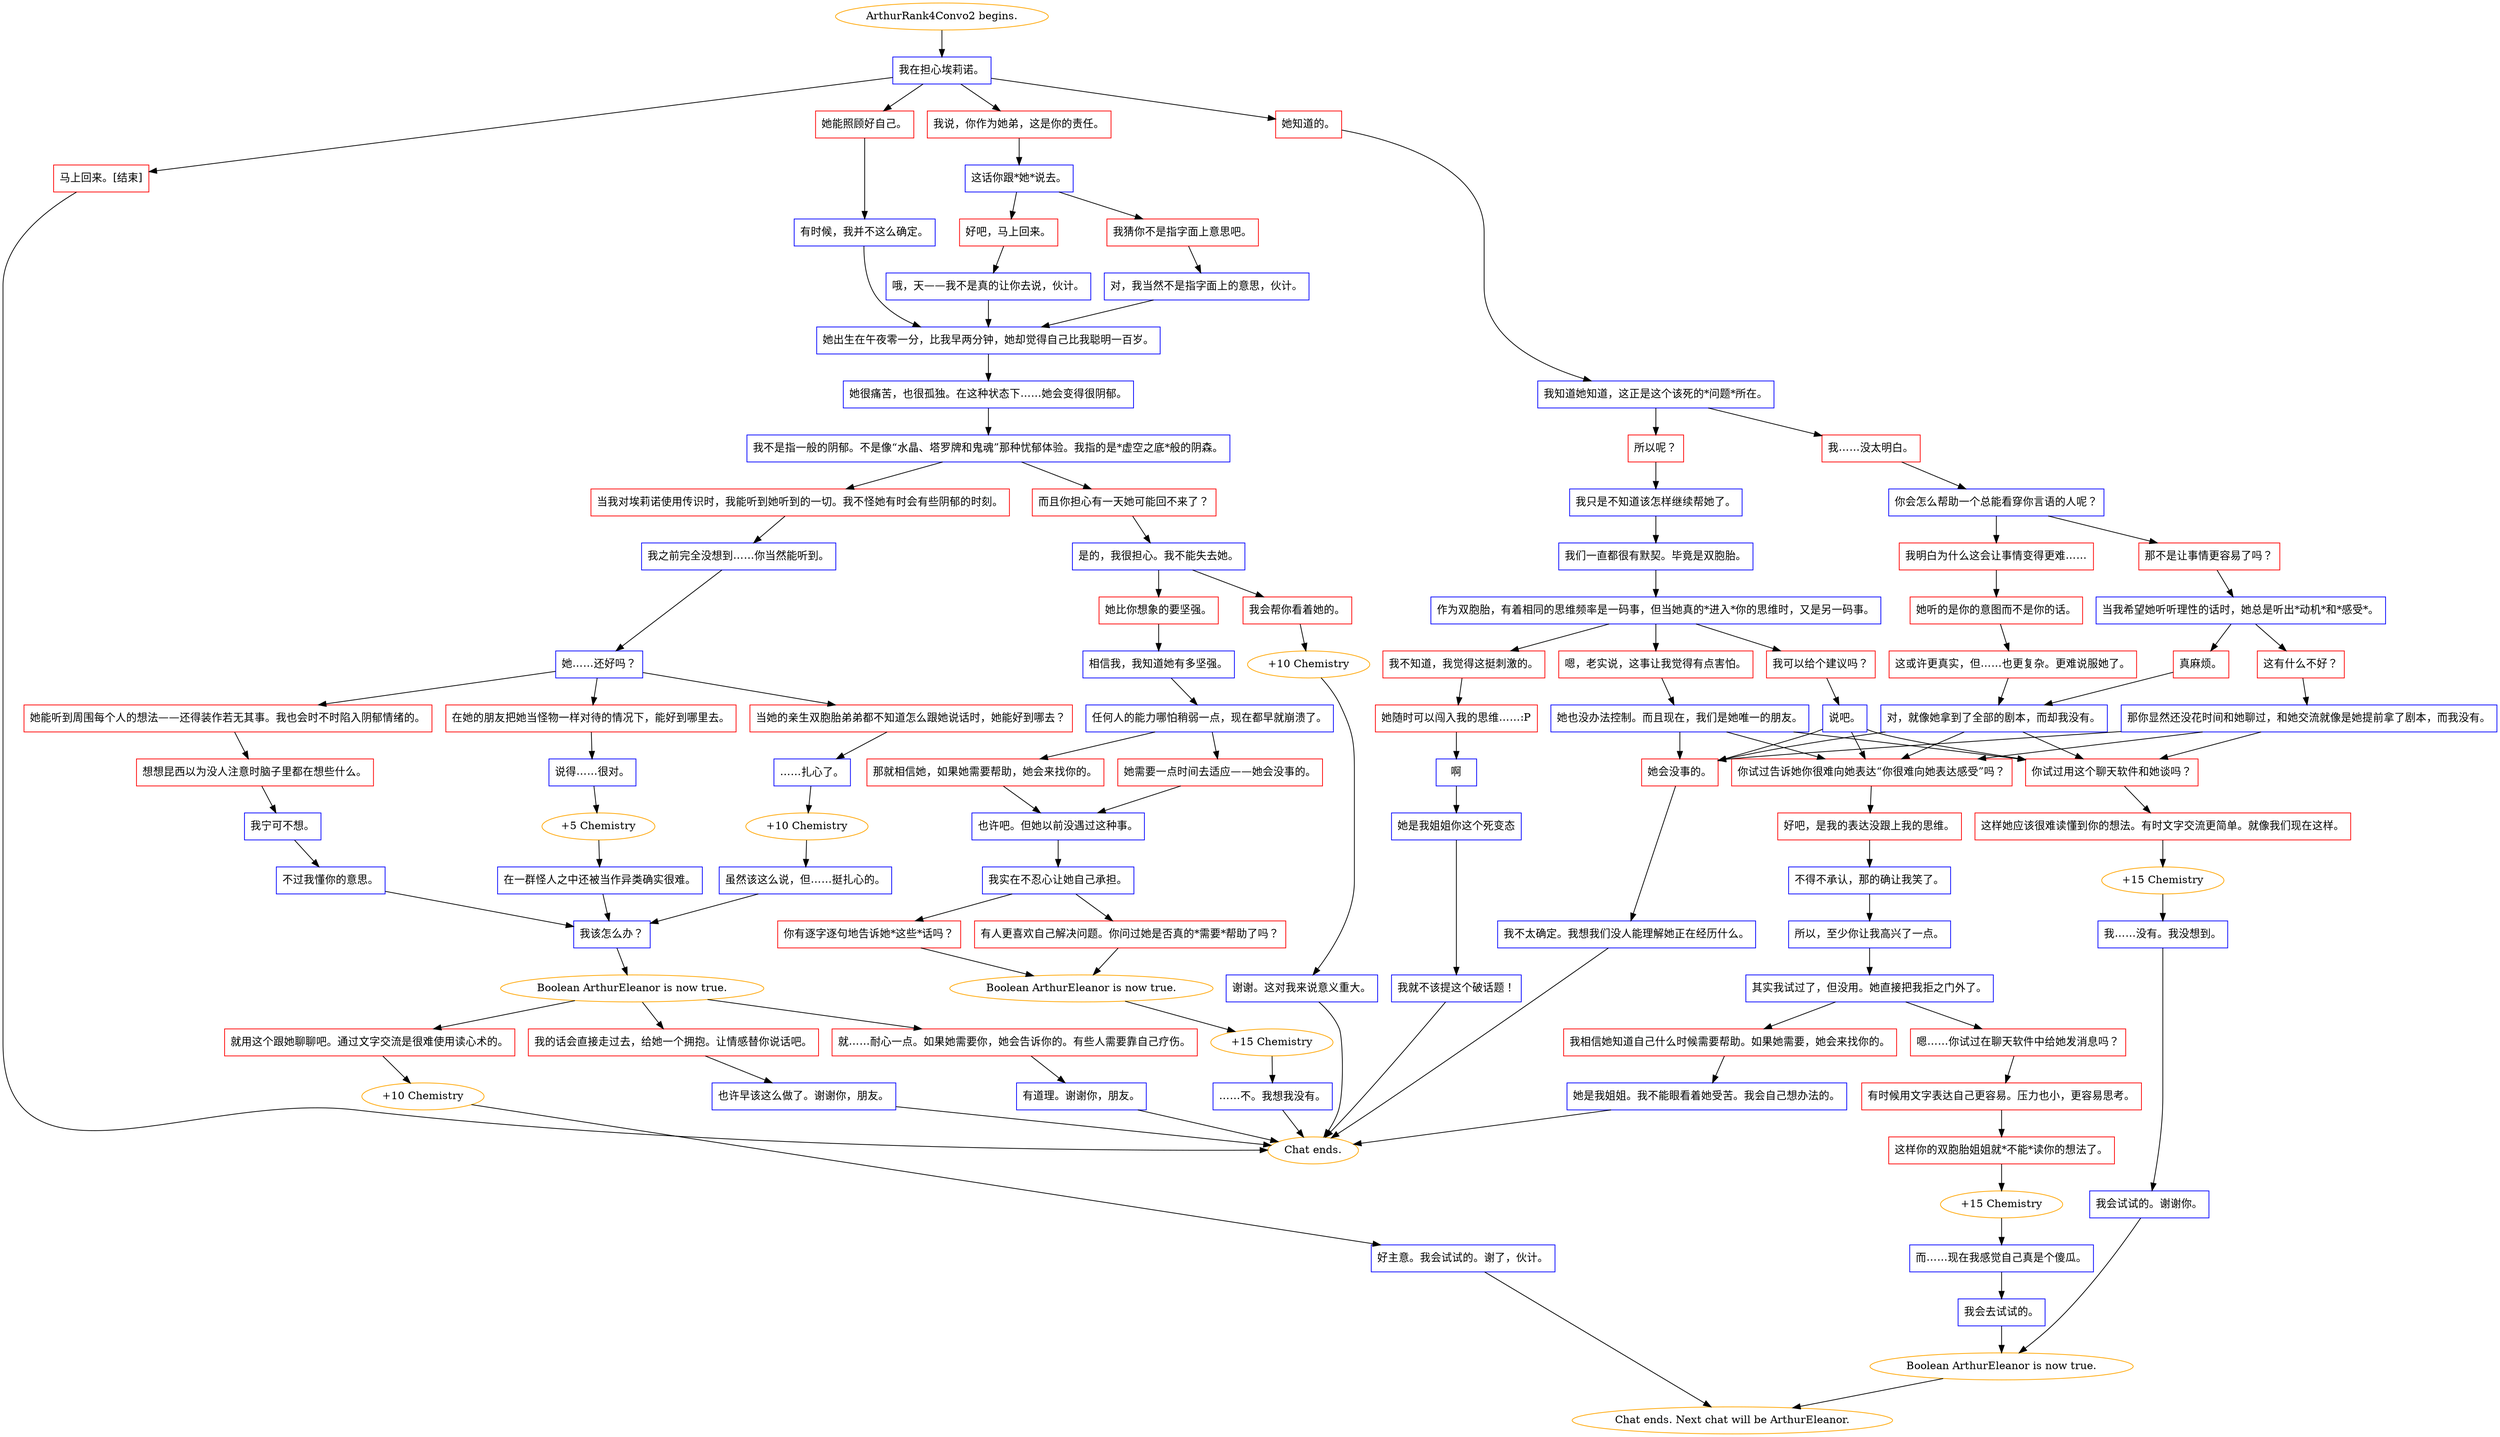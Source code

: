 digraph {
	"ArthurRank4Convo2 begins." [color=orange];
		"ArthurRank4Convo2 begins." -> j2345602207;
	j2345602207 [label="我在担心埃莉诺。",shape=box,color=blue];
		j2345602207 -> j588970787;
		j2345602207 -> j3809097355;
		j2345602207 -> j174759388;
		j2345602207 -> j111009776;
	j588970787 [label="她知道的。",shape=box,color=red];
		j588970787 -> j2878578993;
	j3809097355 [label="我说，你作为她弟，这是你的责任。",shape=box,color=red];
		j3809097355 -> j705863814;
	j174759388 [label="她能照顾好自己。",shape=box,color=red];
		j174759388 -> j3269398980;
	j111009776 [label="马上回来。[结束]",shape=box,color=red];
		j111009776 -> "Chat ends.";
	j2878578993 [label="我知道她知道，这正是这个该死的*问题*所在。",shape=box,color=blue];
		j2878578993 -> j406423834;
		j2878578993 -> j3928828754;
	j705863814 [label="这话你跟*她*说去。",shape=box,color=blue];
		j705863814 -> j3243181602;
		j705863814 -> j1042173581;
	j3269398980 [label="有时候，我并不这么确定。",shape=box,color=blue];
		j3269398980 -> j3634165408;
	"Chat ends." [color=orange];
	j406423834 [label="所以呢？",shape=box,color=red];
		j406423834 -> j3423401644;
	j3928828754 [label="我……没太明白。",shape=box,color=red];
		j3928828754 -> j3086757121;
	j3243181602 [label="好吧，马上回来。",shape=box,color=red];
		j3243181602 -> j667384362;
	j1042173581 [label="我猜你不是指字面上意思吧。",shape=box,color=red];
		j1042173581 -> j2811473677;
	j3634165408 [label="她出生在午夜零一分，比我早两分钟，她却觉得自己比我聪明一百岁。",shape=box,color=blue];
		j3634165408 -> j3237737974;
	j3423401644 [label="我只是不知道该怎样继续帮她了。",shape=box,color=blue];
		j3423401644 -> j572674737;
	j3086757121 [label="你会怎么帮助一个总能看穿你言语的人呢？",shape=box,color=blue];
		j3086757121 -> j3091978364;
		j3086757121 -> j2138216484;
	j667384362 [label="哦，天——我不是真的让你去说，伙计。",shape=box,color=blue];
		j667384362 -> j3634165408;
	j2811473677 [label="对，我当然不是指字面上的意思，伙计。",shape=box,color=blue];
		j2811473677 -> j3634165408;
	j3237737974 [label="她很痛苦，也很孤独。在这种状态下……她会变得很阴郁。",shape=box,color=blue];
		j3237737974 -> j2851549245;
	j572674737 [label="我们一直都很有默契。毕竟是双胞胎。",shape=box,color=blue];
		j572674737 -> j3041509016;
	j3091978364 [label="那不是让事情更容易了吗？",shape=box,color=red];
		j3091978364 -> j2468090539;
	j2138216484 [label="我明白为什么这会让事情变得更难……",shape=box,color=red];
		j2138216484 -> j1871132181;
	j2851549245 [label="我不是指一般的阴郁。不是像“水晶、塔罗牌和鬼魂”那种忧郁体验。我指的是*虚空之底*般的阴森。",shape=box,color=blue];
		j2851549245 -> j3350205290;
		j2851549245 -> j3221499038;
	j3041509016 [label="作为双胞胎，有着相同的思维频率是一码事，但当她真的*进入*你的思维时，又是另一码事。",shape=box,color=blue];
		j3041509016 -> j1012275591;
		j3041509016 -> j1757815954;
		j3041509016 -> j3389611124;
	j2468090539 [label="当我希望她听听理性的话时，她总是听出*动机*和*感受*。",shape=box,color=blue];
		j2468090539 -> j1953242913;
		j2468090539 -> j151401285;
	j1871132181 [label="她听的是你的意图而不是你的话。",shape=box,color=red];
		j1871132181 -> j1524529182;
	j3350205290 [label="而且你担心有一天她可能回不来了？",shape=box,color=red];
		j3350205290 -> j3922061016;
	j3221499038 [label="当我对埃莉诺使用传识时，我能听到她听到的一切。我不怪她有时会有些阴郁的时刻。",shape=box,color=red];
		j3221499038 -> j3425442593;
	j1012275591 [label="嗯，老实说，这事让我觉得有点害怕。",shape=box,color=red];
		j1012275591 -> j1881783807;
	j1757815954 [label="我可以给个建议吗？",shape=box,color=red];
		j1757815954 -> j1855751130;
	j3389611124 [label="我不知道，我觉得这挺刺激的。",shape=box,color=red];
		j3389611124 -> j3346997145;
	j1953242913 [label="这有什么不好？",shape=box,color=red];
		j1953242913 -> j1213185230;
	j151401285 [label="真麻烦。",shape=box,color=red];
		j151401285 -> j1057483501;
	j1524529182 [label="这或许更真实，但……也更复杂。更难说服她了。",shape=box,color=red];
		j1524529182 -> j1057483501;
	j3922061016 [label="是的，我很担心。我不能失去她。",shape=box,color=blue];
		j3922061016 -> j3680711236;
		j3922061016 -> j48143725;
	j3425442593 [label="我之前完全没想到……你当然能听到。",shape=box,color=blue];
		j3425442593 -> j4231917421;
	j1881783807 [label="她也没办法控制。而且现在，我们是她唯一的朋友。",shape=box,color=blue];
		j1881783807 -> j3816148083;
		j1881783807 -> j1253255173;
		j1881783807 -> j3146622715;
	j1855751130 [label="说吧。",shape=box,color=blue];
		j1855751130 -> j3816148083;
		j1855751130 -> j1253255173;
		j1855751130 -> j3146622715;
	j3346997145 [label="她随时可以闯入我的思维……:P",shape=box,color=red];
		j3346997145 -> j689319093;
	j1213185230 [label="那你显然还没花时间和她聊过，和她交流就像是她提前拿了剧本，而我没有。",shape=box,color=blue];
		j1213185230 -> j3816148083;
		j1213185230 -> j1253255173;
		j1213185230 -> j3146622715;
	j1057483501 [label="对，就像她拿到了全部的剧本，而却我没有。",shape=box,color=blue];
		j1057483501 -> j3816148083;
		j1057483501 -> j1253255173;
		j1057483501 -> j3146622715;
	j3680711236 [label="她比你想象的要坚强。",shape=box,color=red];
		j3680711236 -> j382276293;
	j48143725 [label="我会帮你看着她的。",shape=box,color=red];
		j48143725 -> j2141839074;
	j4231917421 [label="她……还好吗？",shape=box,color=blue];
		j4231917421 -> j3660354097;
		j4231917421 -> j459203299;
		j4231917421 -> j3512035896;
	j3816148083 [label="她会没事的。",shape=box,color=red];
		j3816148083 -> j209677820;
	j1253255173 [label="你试过用这个聊天软件和她谈吗？",shape=box,color=red];
		j1253255173 -> j1493784332;
	j3146622715 [label="你试过告诉她你很难向她表达“你很难向她表达感受”吗？",shape=box,color=red];
		j3146622715 -> j2547131599;
	j689319093 [label="啊",shape=box,color=blue];
		j689319093 -> j1177262225;
	j382276293 [label="相信我，我知道她有多坚强。",shape=box,color=blue];
		j382276293 -> j2370231293;
	j2141839074 [label="+10 Chemistry",color=orange];
		j2141839074 -> j2038564915;
	j3660354097 [label="在她的朋友把她当怪物一样对待的情况下，能好到哪里去。",shape=box,color=red];
		j3660354097 -> j2502868762;
	j459203299 [label="当她的亲生双胞胎弟弟都不知道怎么跟她说话时，她能好到哪去？",shape=box,color=red];
		j459203299 -> j2556009111;
	j3512035896 [label="她能听到周围每个人的想法——还得装作若无其事。我也会时不时陷入阴郁情绪的。",shape=box,color=red];
		j3512035896 -> j1677633859;
	j209677820 [label="我不太确定。我想我们没人能理解她正在经历什么。",shape=box,color=blue];
		j209677820 -> "Chat ends.";
	j1493784332 [label="这样她应该很难读懂到你的想法。有时文字交流更简单。就像我们现在这样。",shape=box,color=red];
		j1493784332 -> j3977447304;
	j2547131599 [label="好吧，是我的表达没跟上我的思维。",shape=box,color=red];
		j2547131599 -> j3271709479;
	j1177262225 [label="她是我姐姐你这个死变态",shape=box,color=blue];
		j1177262225 -> j2589677818;
	j2370231293 [label="任何人的能力哪怕稍弱一点，现在都早就崩溃了。",shape=box,color=blue];
		j2370231293 -> j1323529318;
		j2370231293 -> j1413342994;
	j2038564915 [label="谢谢。这对我来说意义重大。",shape=box,color=blue];
		j2038564915 -> "Chat ends.";
	j2502868762 [label="说得……很对。",shape=box,color=blue];
		j2502868762 -> j3672959618;
	j2556009111 [label="……扎心了。",shape=box,color=blue];
		j2556009111 -> j2369846471;
	j1677633859 [label="想想昆西以为没人注意时脑子里都在想些什么。",shape=box,color=red];
		j1677633859 -> j2886315607;
	j3977447304 [label="+15 Chemistry",color=orange];
		j3977447304 -> j28955135;
	j3271709479 [label="不得不承认，那的确让我笑了。",shape=box,color=blue];
		j3271709479 -> j3392287270;
	j2589677818 [label="我就不该提这个破话题！",shape=box,color=blue];
		j2589677818 -> "Chat ends.";
	j1323529318 [label="她需要一点时间去适应——她会没事的。",shape=box,color=red];
		j1323529318 -> j3301855872;
	j1413342994 [label="那就相信她，如果她需要帮助，她会来找你的。",shape=box,color=red];
		j1413342994 -> j3301855872;
	j3672959618 [label="+5 Chemistry",color=orange];
		j3672959618 -> j448845250;
	j2369846471 [label="+10 Chemistry",color=orange];
		j2369846471 -> j3561471223;
	j2886315607 [label="我宁可不想。",shape=box,color=blue];
		j2886315607 -> j671321584;
	j28955135 [label="我……没有。我没想到。",shape=box,color=blue];
		j28955135 -> j1740949607;
	j3392287270 [label="所以，至少你让我高兴了一点。",shape=box,color=blue];
		j3392287270 -> j1740134875;
	j3301855872 [label="也许吧。但她以前没遇过这种事。",shape=box,color=blue];
		j3301855872 -> j595499334;
	j448845250 [label="在一群怪人之中还被当作异类确实很难。",shape=box,color=blue];
		j448845250 -> j738492596;
	j3561471223 [label="虽然该这么说，但……挺扎心的。",shape=box,color=blue];
		j3561471223 -> j738492596;
	j671321584 [label="不过我懂你的意思。",shape=box,color=blue];
		j671321584 -> j738492596;
	j1740949607 [label="我会试试的。谢谢你。",shape=box,color=blue];
		j1740949607 -> j3921287064;
	j1740134875 [label="其实我试过了，但没用。她直接把我拒之门外了。",shape=box,color=blue];
		j1740134875 -> j3607835256;
		j1740134875 -> j2623300433;
	j595499334 [label="我实在不忍心让她自己承担。",shape=box,color=blue];
		j595499334 -> j3711289416;
		j595499334 -> j3148037809;
	j738492596 [label="我该怎么办？",shape=box,color=blue];
		j738492596 -> j1256333535;
	j3921287064 [label="Boolean ArthurEleanor is now true.",color=orange];
		j3921287064 -> "Chat ends. Next chat will be ArthurEleanor.";
	j3607835256 [label="嗯……你试过在聊天软件中给她发消息吗？",shape=box,color=red];
		j3607835256 -> j230223562;
	j2623300433 [label="我相信她知道自己什么时候需要帮助。如果她需要，她会来找你的。",shape=box,color=red];
		j2623300433 -> j2047493355;
	j3711289416 [label="有人更喜欢自己解决问题。你问过她是否真的*需要*帮助了吗？",shape=box,color=red];
		j3711289416 -> j3267544358;
	j3148037809 [label="你有逐字逐句地告诉她*这些*话吗？",shape=box,color=red];
		j3148037809 -> j3267544358;
	j1256333535 [label="Boolean ArthurEleanor is now true.",color=orange];
		j1256333535 -> j952303268;
		j1256333535 -> j2065851454;
		j1256333535 -> j2871811196;
	"Chat ends. Next chat will be ArthurEleanor." [color=orange];
	j230223562 [label="有时候用文字表达自己更容易。压力也小，更容易思考。",shape=box,color=red];
		j230223562 -> j876252457;
	j2047493355 [label="她是我姐姐。我不能眼看着她受苦。我会自己想办法的。",shape=box,color=blue];
		j2047493355 -> "Chat ends.";
	j3267544358 [label="Boolean ArthurEleanor is now true.",color=orange];
		j3267544358 -> j640298152;
	j952303268 [label="我的话会直接走过去，给她一个拥抱。让情感替你说话吧。",shape=box,color=red];
		j952303268 -> j4050907704;
	j2065851454 [label="就用这个跟她聊聊吧。通过文字交流是很难使用读心术的。",shape=box,color=red];
		j2065851454 -> j3628928175;
	j2871811196 [label="就……耐心一点。如果她需要你，她会告诉你的。有些人需要靠自己疗伤。",shape=box,color=red];
		j2871811196 -> j3091159326;
	j876252457 [label="这样你的双胞胎姐姐就*不能*读你的想法了。",shape=box,color=red];
		j876252457 -> j1932037186;
	j640298152 [label="+15 Chemistry",color=orange];
		j640298152 -> j1983278216;
	j4050907704 [label="也许早该这么做了。谢谢你，朋友。",shape=box,color=blue];
		j4050907704 -> "Chat ends.";
	j3628928175 [label="+10 Chemistry",color=orange];
		j3628928175 -> j2028697212;
	j3091159326 [label="有道理。谢谢你，朋友。",shape=box,color=blue];
		j3091159326 -> "Chat ends.";
	j1932037186 [label="+15 Chemistry",color=orange];
		j1932037186 -> j2957335562;
	j1983278216 [label="……不。我想我没有。",shape=box,color=blue];
		j1983278216 -> "Chat ends.";
	j2028697212 [label="好主意。我会试试的。谢了，伙计。",shape=box,color=blue];
		j2028697212 -> "Chat ends. Next chat will be ArthurEleanor.";
	j2957335562 [label="而……现在我感觉自己真是个傻瓜。",shape=box,color=blue];
		j2957335562 -> j4273766272;
	j4273766272 [label="我会去试试的。",shape=box,color=blue];
		j4273766272 -> j3921287064;
}
